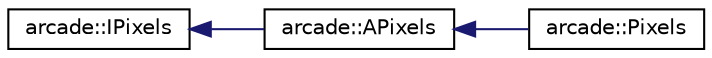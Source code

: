 digraph "Graphical Class Hierarchy"
{
 // LATEX_PDF_SIZE
  edge [fontname="Helvetica",fontsize="10",labelfontname="Helvetica",labelfontsize="10"];
  node [fontname="Helvetica",fontsize="10",shape=record];
  rankdir="LR";
  Node0 [label="arcade::IPixels",height=0.2,width=0.4,color="black", fillcolor="white", style="filled",URL="$classarcade_1_1_i_pixels.html",tooltip=" "];
  Node0 -> Node1 [dir="back",color="midnightblue",fontsize="10",style="solid",fontname="Helvetica"];
  Node1 [label="arcade::APixels",height=0.2,width=0.4,color="black", fillcolor="white", style="filled",URL="$classarcade_1_1_a_pixels.html",tooltip=" "];
  Node1 -> Node2 [dir="back",color="midnightblue",fontsize="10",style="solid",fontname="Helvetica"];
  Node2 [label="arcade::Pixels",height=0.2,width=0.4,color="black", fillcolor="white", style="filled",URL="$classarcade_1_1_pixels.html",tooltip=" "];
}
